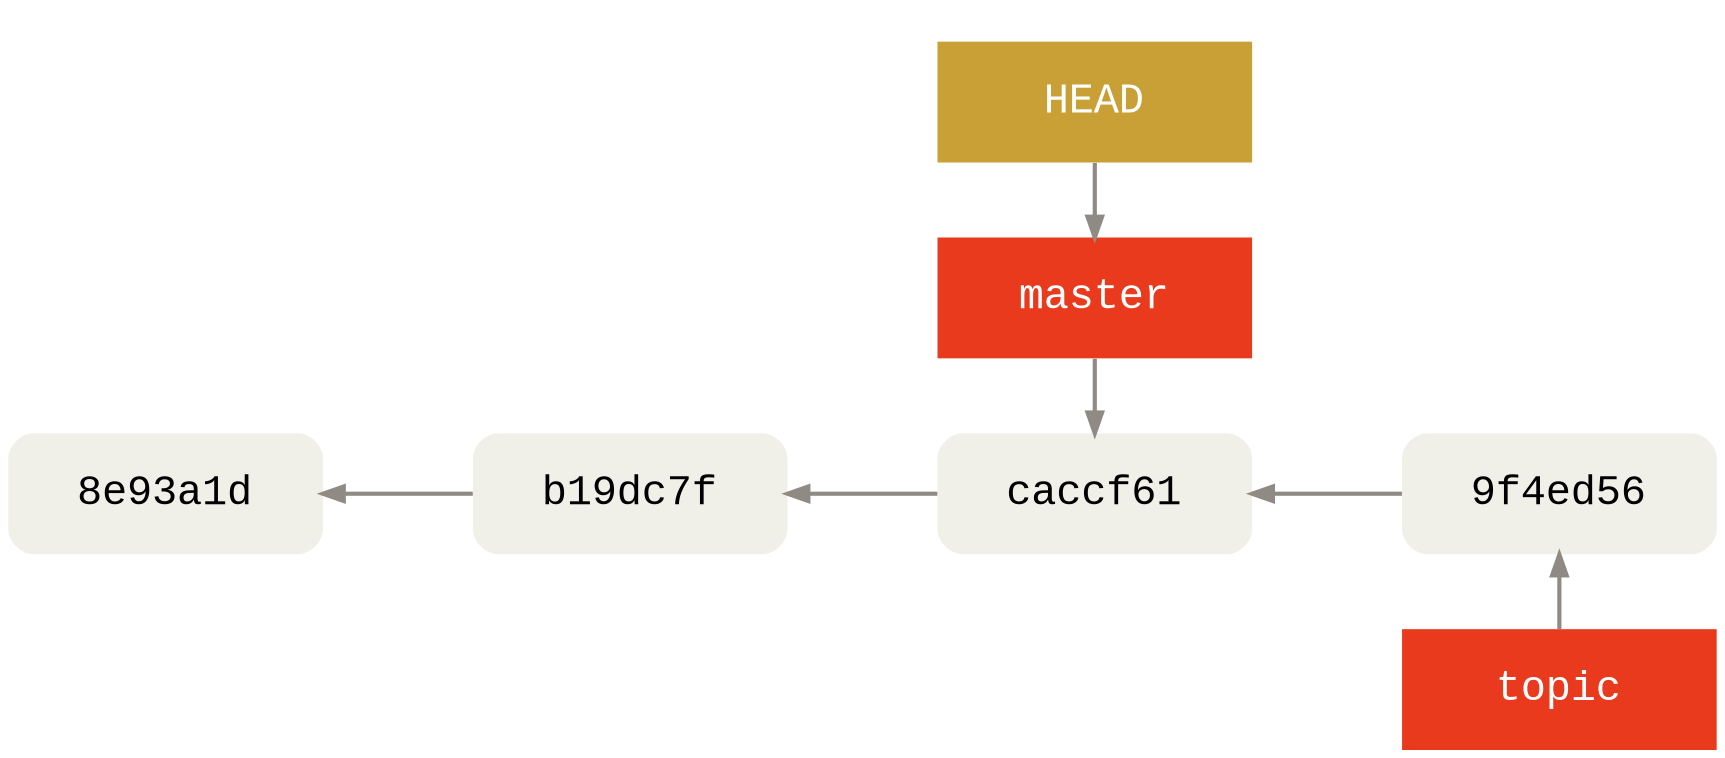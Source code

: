 digraph Git {
  bgcolor="transparent"

  rankdir=LR
  ranksep=1
  nodesep=.5

  edge [color="#8f8a83"
        penwidth=2
        dir="back"]
  node [shape=box
        fontname="Menlo, Monaco, Consolas, Lucida Console, Courier New, monospace"
        fontsize=20
        margin=".45,.25"
        width=2.1
        penwidth=0]

  node [style="rounded,filled"
        fillcolor="#f0efe8"]
  A [label="8e93a1d"]
  B [label="b19dc7f"]
  C [label="caccf61"]
  D [label="9f4ed56"]

  node [style="filled"
        fontcolor="#ffffff"
        fillcolor="#e93a1d"]
  HEAD [fillcolor="#c8a036"]

  A -> B -> C -> D

  subgraph cluster_master {
    style=invis
    {
      rank=same
      C -> master -> HEAD
    }
  }

  // No cluster draws label below.
  {
    rank=same
    D -> topic
  }
}
